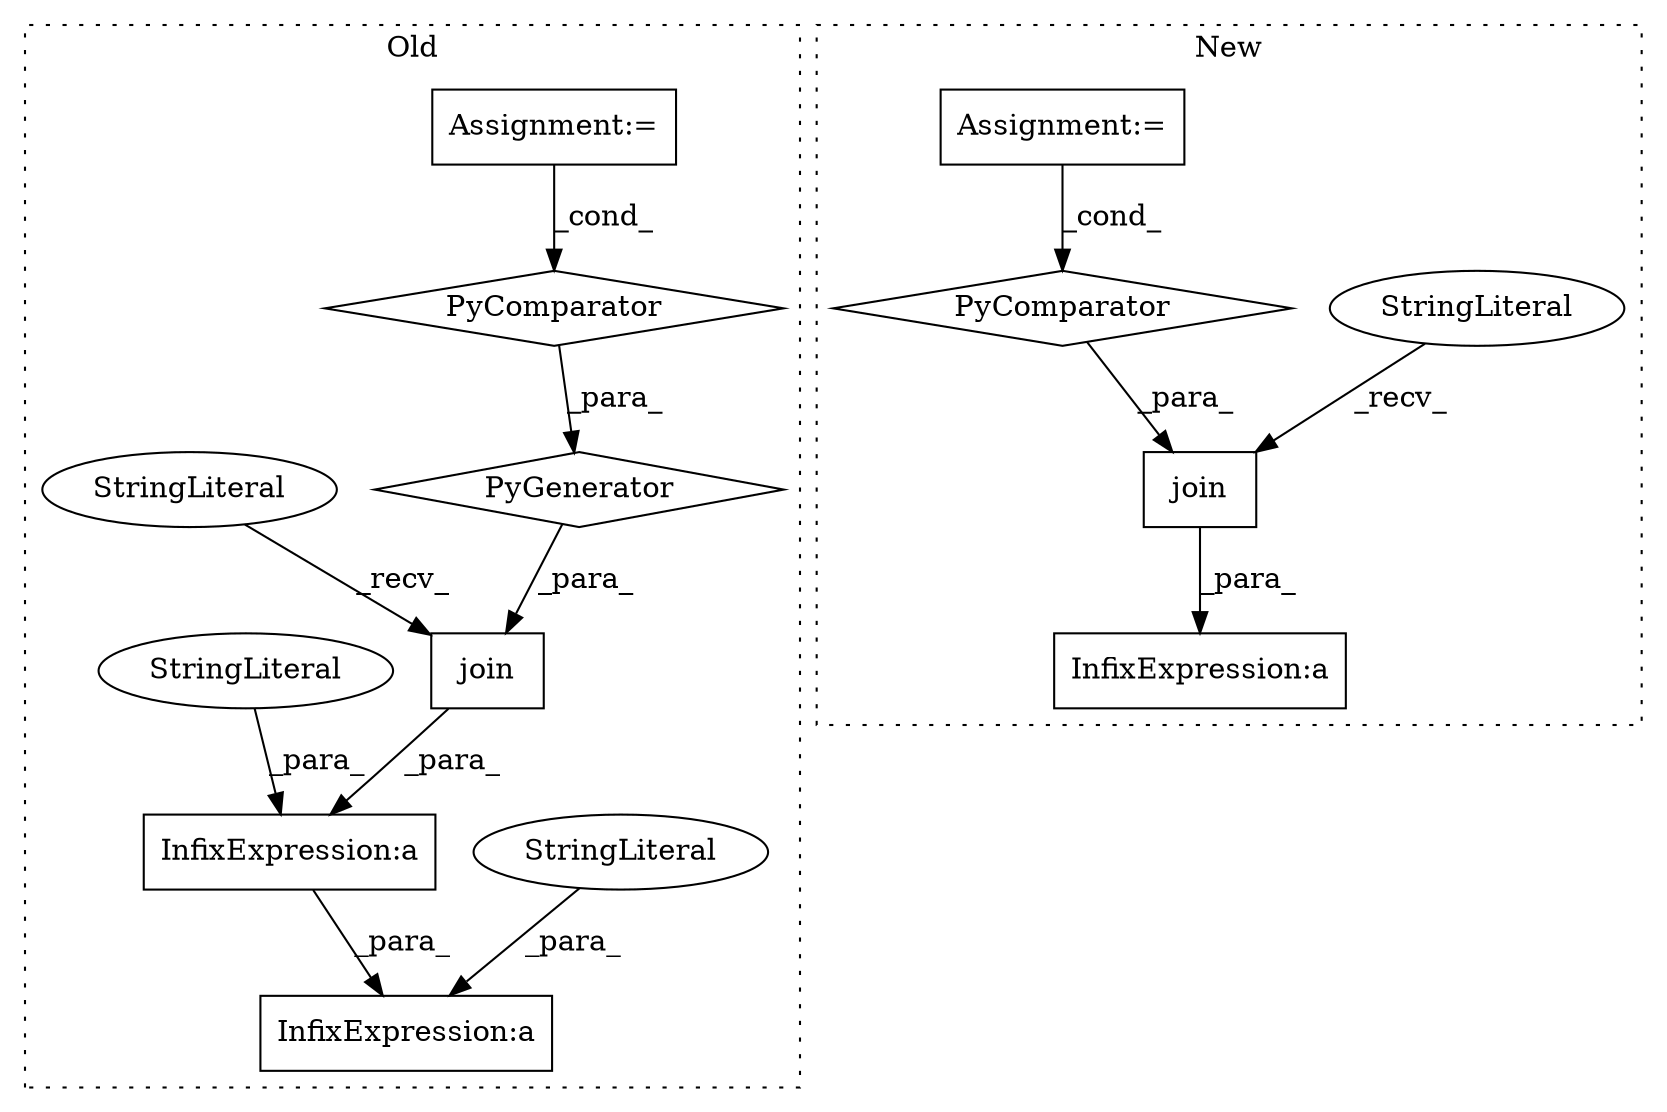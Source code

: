 digraph G {
subgraph cluster0 {
1 [label="PyGenerator" a="107" s="1968" l="130" shape="diamond"];
3 [label="Assignment:=" a="7" s="2054" l="38" shape="box"];
4 [label="PyComparator" a="113" s="2054" l="38" shape="diamond"];
6 [label="join" a="32" s="1954,2098" l="14,-3" shape="box"];
7 [label="StringLiteral" a="45" s="1951" l="2" shape="ellipse"];
11 [label="InfixExpression:a" a="27" s="1948" l="3" shape="box"];
12 [label="InfixExpression:a" a="27" s="2096" l="3" shape="box"];
13 [label="StringLiteral" a="45" s="2099" l="15" shape="ellipse"];
14 [label="StringLiteral" a="45" s="1801" l="147" shape="ellipse"];
label = "Old";
style="dotted";
}
subgraph cluster1 {
2 [label="join" a="32" s="2042,2323" l="14,-3" shape="box"];
5 [label="StringLiteral" a="45" s="2037" l="4" shape="ellipse"];
8 [label="Assignment:=" a="7" s="2286" l="31" shape="box"];
9 [label="PyComparator" a="113" s="2286" l="31" shape="diamond"];
10 [label="InfixExpression:a" a="27" s="2034" l="3" shape="box"];
label = "New";
style="dotted";
}
1 -> 6 [label="_para_"];
2 -> 10 [label="_para_"];
3 -> 4 [label="_cond_"];
4 -> 1 [label="_para_"];
5 -> 2 [label="_recv_"];
6 -> 11 [label="_para_"];
7 -> 6 [label="_recv_"];
8 -> 9 [label="_cond_"];
9 -> 2 [label="_para_"];
11 -> 12 [label="_para_"];
13 -> 12 [label="_para_"];
14 -> 11 [label="_para_"];
}